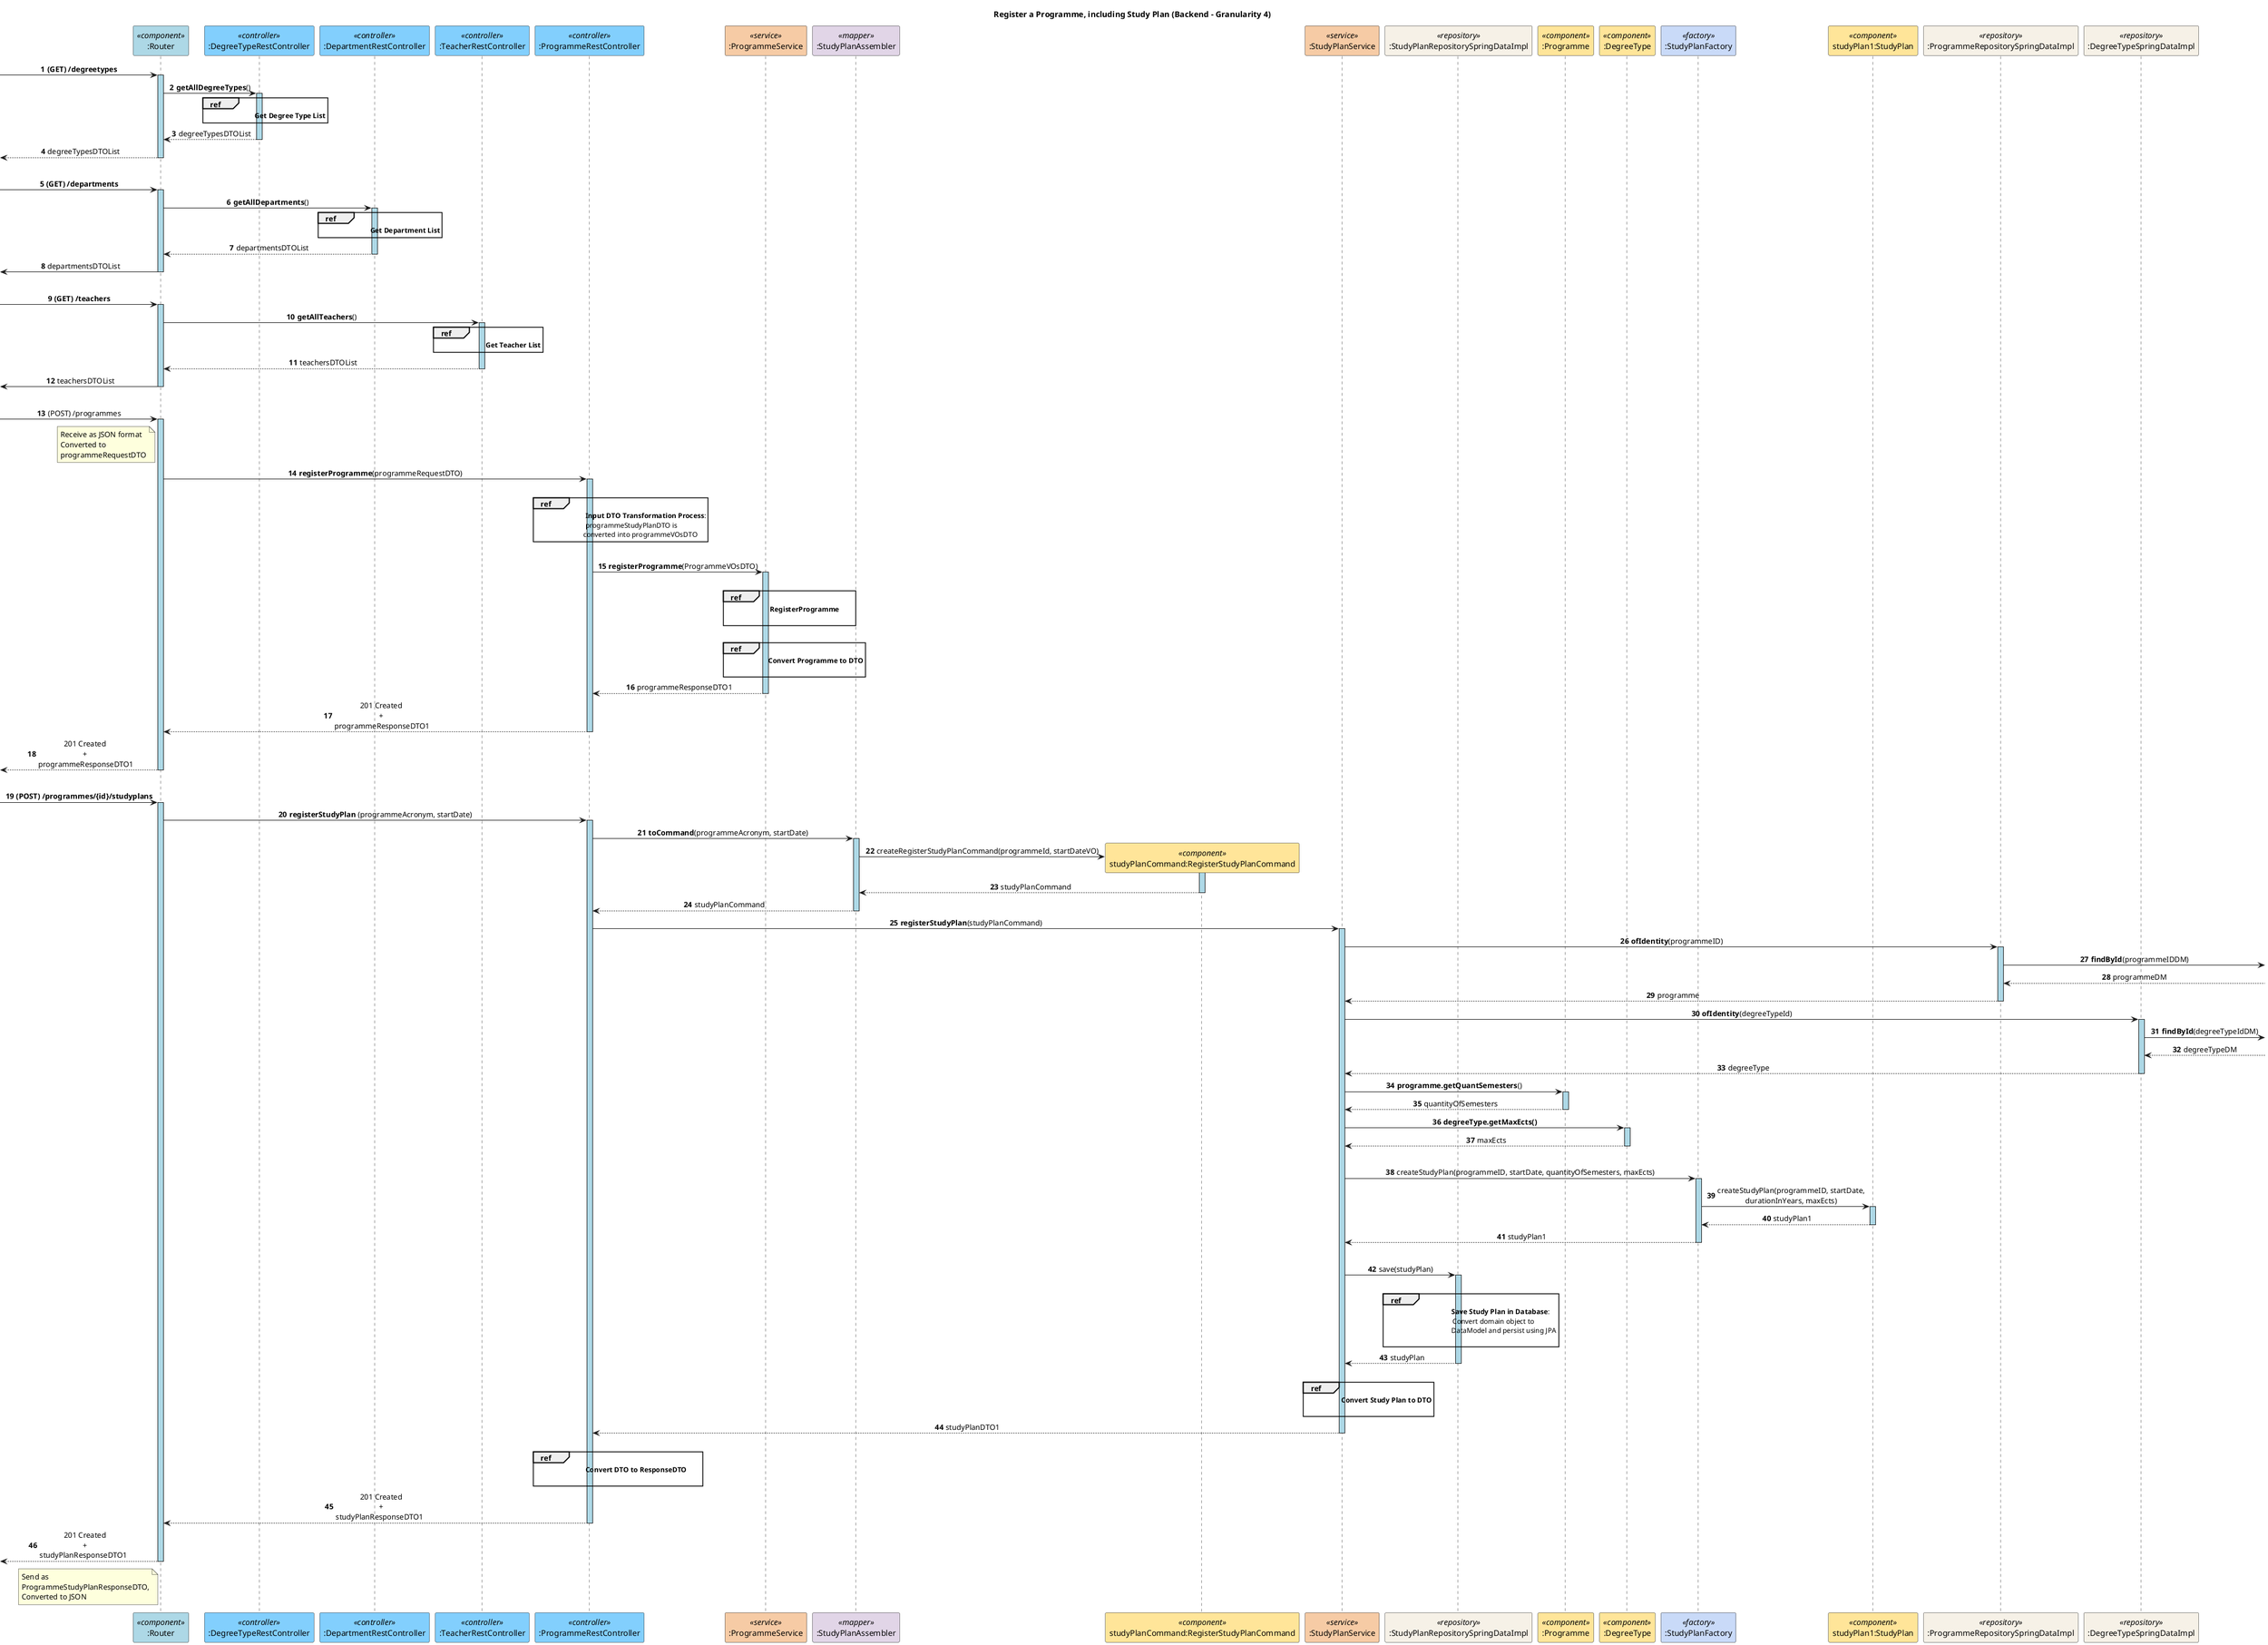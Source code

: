 @startuml
title Register a Programme, including Study Plan (Backend - Granularity 4)
skinparam sequenceLifeLineBackgroundColor lightblue
skinparam sequenceMessageAlign center
autonumber

participant ":Router" as Router <<component>> #ADD8E6
participant ":DegreeTypeRestController" as DegreeTypeRestController <<controller>> #82CFFD
participant ":DepartmentRestController" as DepartmentRestController <<controller>> #82CFFD
participant ":TeacherRestController" as TeacherRestController <<controller>> #82CFFD
participant ":ProgrammeRestController" as RestController <<controller>> #82CFFD
participant ":ProgrammeService" as ProgrammeService <<service>> #F6CBA5
participant ":StudyPlanAssembler" as StudyPlanAssembler <<mapper>> #E1D5E7
participant "studyPlanCommand:RegisterStudyPlanCommand" as Command <<component>> #FFE599
participant ":StudyPlanService" as StudyPlanService <<service>> #F6CBA5
participant ":StudyPlanRepositorySpringDataImpl" as StudyPlanRepository <<repository>> #F6F1E7
participant ":Programme" as Programme <<component>> #FFE599
participant ":DegreeType" as DegreeType <<component>> #FFE599
participant ":StudyPlanFactory" as StudyPlanFactory <<factory>> #C9DAF8
participant "studyPlan1:StudyPlan" as StudyPlan <<component>> #FFE599
participant ":ProgrammeRepositorySpringDataImpl" as ProgrammeRepository <<repository>> #F6F1E7
participant ":DegreeTypeSpringDataImpl" as DegreeTypeRepository <<repository>> #F6F1E7

-> Router++: **(GET) /degreetypes**
Router -> DegreeTypeRestController: **getAllDegreeTypes**()
activate DegreeTypeRestController
ref over DegreeTypeRestController
  \t\t\t    **Get Degree Type List**
end ref
Router <-- DegreeTypeRestController--: degreeTypesDTOList
<-- Router--: degreeTypesDTOList
|||
-> Router++: **(GET) /departments**
Router -> DepartmentRestController: **getAllDepartments**()
activate DepartmentRestController
ref over DepartmentRestController
  \t\t\t    **Get Department List**
end ref
Router <-- DepartmentRestController: departmentsDTOList
deactivate DepartmentRestController
<- Router--: departmentsDTOList
|||
-> Router++: **(GET) /teachers**
Router -> TeacherRestController: **getAllTeachers**()
activate TeacherRestController
ref over TeacherRestController
  \t\t\t    **Get Teacher List**
end ref
Router <-- TeacherRestController: teachersDTOList
deactivate TeacherRestController
<- Router--: teachersDTOList
|||

/'------------------------------------------
 Register Programme, including Study Plan --'/

-> Router++: (POST) /programmes
note left of Router
  Receive as JSON format
  Converted to
  programmeRequestDTO
end note
Router -> RestController: **registerProgramme**(programmeRequestDTO)
activate RestController
|||
ref over RestController
    \t\t\t    **Input DTO Transformation Process**:
    \t    programmeStudyPlanDTO is
    \t\t      converted into programmeVOsDTO
end ref
|||
RestController -> ProgrammeService ++: **registerProgramme**(ProgrammeVOsDTO)
|||
ref over ProgrammeService
  \t\t\t **RegisterProgramme**\t

end ref

|||
ref over ProgrammeService
  \t\t\t**Convert Programme to DTO**

end ref
ProgrammeService --> RestController --: programmeResponseDTO1
Router <-- RestController --: 201 Created \n+ \nprogrammeResponseDTO1
<-- Router--: 201 Created \n+ \nprogrammeResponseDTO1
/'------------------------------------------
 -------------- Study Plan ----------------'/
|||
-> Router++: **(POST) /programmes/{id}/studyplans**
Router -> RestController ++: **registerStudyPlan** (programmeAcronym, startDate)
RestController -> StudyPlanAssembler ++: **toCommand**(programmeAcronym, startDate)
StudyPlanAssembler -> Command **: createRegisterStudyPlanCommand(programmeId, startDateVO)
activate Command
Command --> StudyPlanAssembler --: studyPlanCommand
StudyPlanAssembler --> RestController --: studyPlanCommand

RestController -> StudyPlanService : **registerStudyPlan**(studyPlanCommand)
activate StudyPlanService
StudyPlanService -> ProgrammeRepository ++: **ofIdentity**(programmeID)
ProgrammeRepository -> : **findById**(programmeIDDM)
ProgrammeRepository <-- : programmeDM
ProgrammeRepository --> StudyPlanService --: programme

StudyPlanService -> DegreeTypeRepository ++: **ofIdentity**(degreeTypeId)
DegreeTypeRepository -> : **findById**(degreeTypeIdDM)
DegreeTypeRepository <-- : degreeTypeDM
DegreeTypeRepository --> StudyPlanService --: degreeType
StudyPlanService -> Programme ++: **programme.getQuantSemesters**()
Programme --> StudyPlanService --: quantityOfSemesters
StudyPlanService -> DegreeType ++: **degreeType.getMaxEcts()**
DegreeType --> StudyPlanService --: maxEcts
|||

StudyPlanService -> StudyPlanFactory: createStudyPlan(programmeID, startDate, quantityOfSemesters, maxEcts)
activate StudyPlanFactory
StudyPlanFactory -> StudyPlan ++: createStudyPlan(programmeID, startDate,\ndurationInYears, maxEcts)
StudyPlan --> StudyPlanFactory --: studyPlan1
StudyPlanFactory --> StudyPlanService: studyPlan1
deactivate StudyPlanFactory
|||
StudyPlanService -> StudyPlanRepository: save(studyPlan)
activate StudyPlanRepository
|||
ref over StudyPlanRepository
       \t\t\t\t **Save Study Plan in Database**:
    \t \t \t Convert domain object to
    \t\t\t\t     DataModel and persist using JPA\t

end ref

StudyPlanRepository --> StudyPlanService: studyPlan
deactivate StudyPlanRepository
|||
ref over StudyPlanService
  \t\t    **Convert Study Plan to DTO**

end ref
StudyPlanService --> RestController: studyPlanDTO1
deactivate StudyPlanService
|||
ref over RestController
  \t\t\t    **Convert DTO to ResponseDTO**\t

end ref
Router <-- RestController: 201 Created \n+ \nstudyPlanResponseDTO1\t
deactivate RestController
<-- Router--: 201 Created \n+ \nstudyPlanResponseDTO1\t
note left Router
  Send as
  ProgrammeStudyPlanResponseDTO,
  Converted to JSON
end note
@enduml